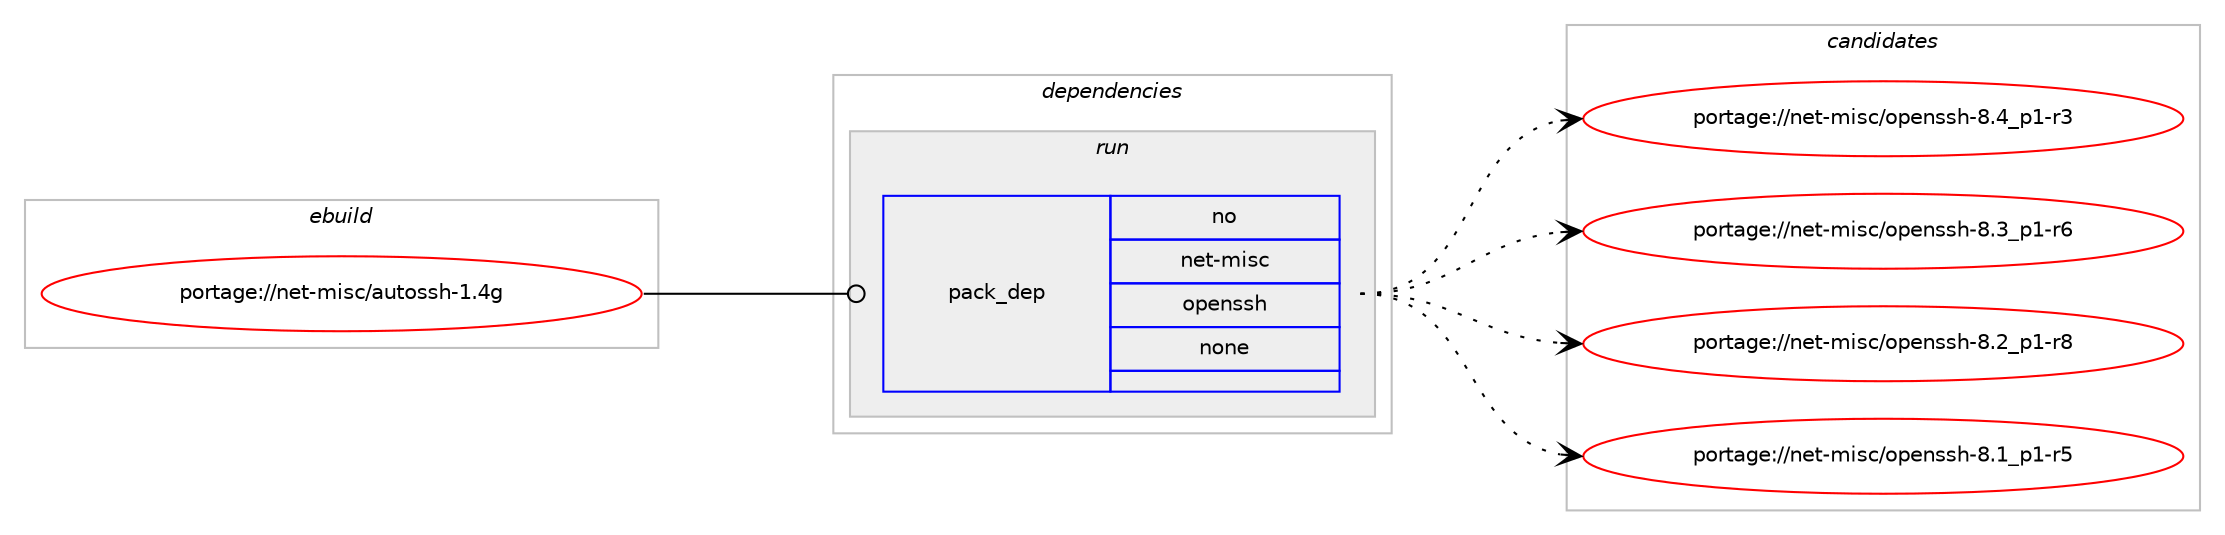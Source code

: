 digraph prolog {

# *************
# Graph options
# *************

newrank=true;
concentrate=true;
compound=true;
graph [rankdir=LR,fontname=Helvetica,fontsize=10,ranksep=1.5];#, ranksep=2.5, nodesep=0.2];
edge  [arrowhead=vee];
node  [fontname=Helvetica,fontsize=10];

# **********
# The ebuild
# **********

subgraph cluster_leftcol {
color=gray;
rank=same;
label=<<i>ebuild</i>>;
id [label="portage://net-misc/autossh-1.4g", color=red, width=4, href="../net-misc/autossh-1.4g.svg"];
}

# ****************
# The dependencies
# ****************

subgraph cluster_midcol {
color=gray;
label=<<i>dependencies</i>>;
subgraph cluster_compile {
fillcolor="#eeeeee";
style=filled;
label=<<i>compile</i>>;
}
subgraph cluster_compileandrun {
fillcolor="#eeeeee";
style=filled;
label=<<i>compile and run</i>>;
}
subgraph cluster_run {
fillcolor="#eeeeee";
style=filled;
label=<<i>run</i>>;
subgraph pack2284 {
dependency2825 [label=<<TABLE BORDER="0" CELLBORDER="1" CELLSPACING="0" CELLPADDING="4" WIDTH="220"><TR><TD ROWSPAN="6" CELLPADDING="30">pack_dep</TD></TR><TR><TD WIDTH="110">no</TD></TR><TR><TD>net-misc</TD></TR><TR><TD>openssh</TD></TR><TR><TD>none</TD></TR><TR><TD></TD></TR></TABLE>>, shape=none, color=blue];
}
id:e -> dependency2825:w [weight=20,style="solid",arrowhead="odot"];
}
}

# **************
# The candidates
# **************

subgraph cluster_choices {
rank=same;
color=gray;
label=<<i>candidates</i>>;

subgraph choice2284 {
color=black;
nodesep=1;
choice1101011164510910511599471111121011101151151044556465295112494511451 [label="portage://net-misc/openssh-8.4_p1-r3", color=red, width=4,href="../net-misc/openssh-8.4_p1-r3.svg"];
choice1101011164510910511599471111121011101151151044556465195112494511454 [label="portage://net-misc/openssh-8.3_p1-r6", color=red, width=4,href="../net-misc/openssh-8.3_p1-r6.svg"];
choice1101011164510910511599471111121011101151151044556465095112494511456 [label="portage://net-misc/openssh-8.2_p1-r8", color=red, width=4,href="../net-misc/openssh-8.2_p1-r8.svg"];
choice1101011164510910511599471111121011101151151044556464995112494511453 [label="portage://net-misc/openssh-8.1_p1-r5", color=red, width=4,href="../net-misc/openssh-8.1_p1-r5.svg"];
dependency2825:e -> choice1101011164510910511599471111121011101151151044556465295112494511451:w [style=dotted,weight="100"];
dependency2825:e -> choice1101011164510910511599471111121011101151151044556465195112494511454:w [style=dotted,weight="100"];
dependency2825:e -> choice1101011164510910511599471111121011101151151044556465095112494511456:w [style=dotted,weight="100"];
dependency2825:e -> choice1101011164510910511599471111121011101151151044556464995112494511453:w [style=dotted,weight="100"];
}
}

}

